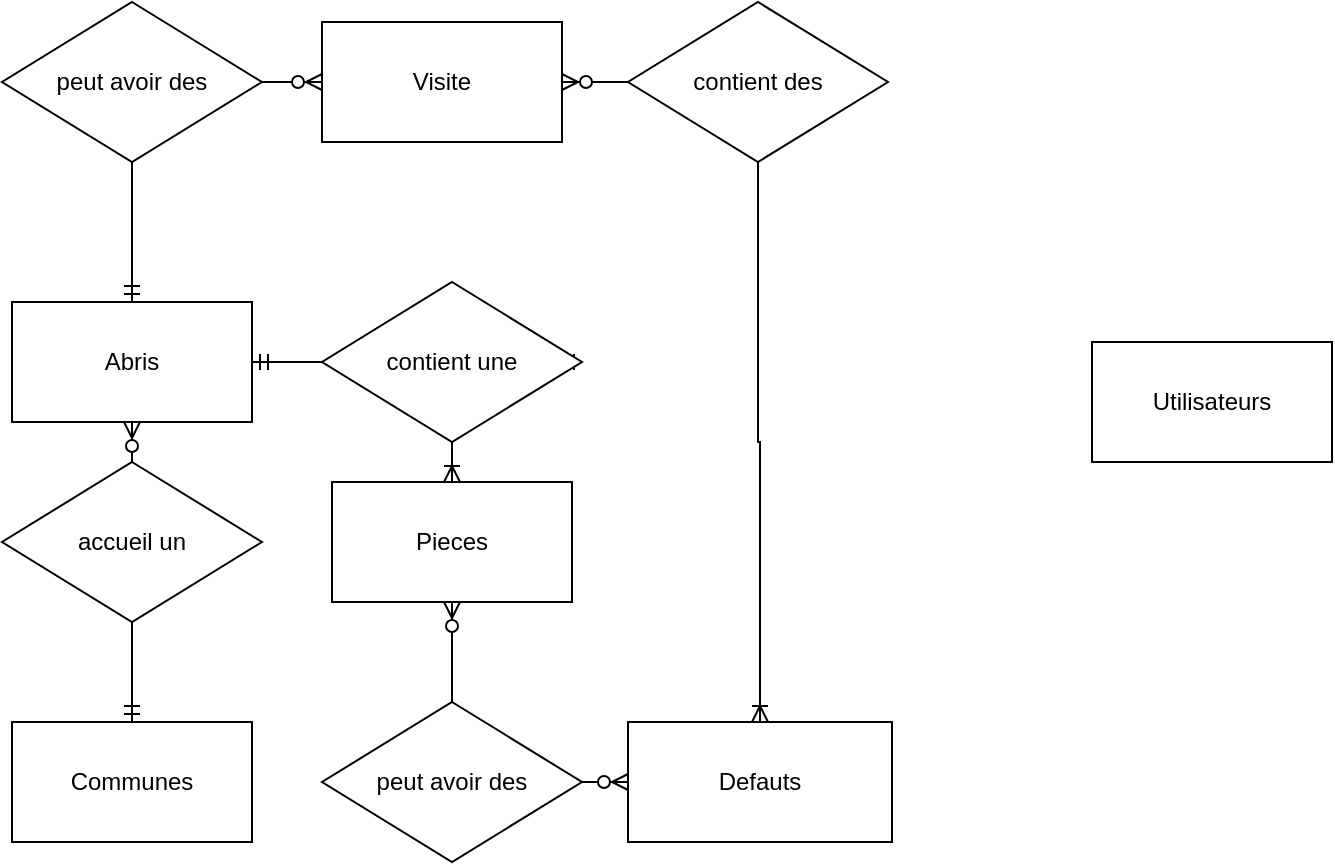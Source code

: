 <mxfile version="14.4.4"><diagram id="nVkCdLygCw8Lr7YY9lBk" name="Page-1"><mxGraphModel dx="920" dy="1576" grid="1" gridSize="10" guides="1" tooltips="1" connect="1" arrows="1" fold="1" page="1" pageScale="1" pageWidth="827" pageHeight="1169" math="0" shadow="0"><root><mxCell id="0"/><mxCell id="1" parent="0"/><mxCell id="STQMzcAUzGWYsJrozu8S-5" style="edgeStyle=orthogonalEdgeStyle;rounded=0;orthogonalLoop=1;jettySize=auto;html=1;exitX=0.5;exitY=1;exitDx=0;exitDy=0;entryX=0.5;entryY=0;entryDx=0;entryDy=0;endArrow=ERmandOne;endFill=0;startArrow=none;startFill=0;" parent="1" source="2C9ZCUMsGMULJamScnNB-2" target="STQMzcAUzGWYsJrozu8S-3" edge="1"><mxGeometry relative="1" as="geometry"/></mxCell><mxCell id="q6GgY4hGad75lCUU3B7U-2" style="edgeStyle=orthogonalEdgeStyle;rounded=0;orthogonalLoop=1;jettySize=auto;html=1;exitX=1;exitY=0.5;exitDx=0;exitDy=0;entryX=0.5;entryY=0;entryDx=0;entryDy=0;endArrow=ERoneToMany;endFill=0;startArrow=ERmandOne;startFill=0;" parent="1" source="2C9ZCUMsGMULJamScnNB-1" target="q6GgY4hGad75lCUU3B7U-1" edge="1"><mxGeometry relative="1" as="geometry"><Array as="points"><mxPoint x="306" y="220"/></Array></mxGeometry></mxCell><mxCell id="STQMzcAUzGWYsJrozu8S-1" value="Abris" style="rounded=0;whiteSpace=wrap;html=1;" parent="1" vertex="1"><mxGeometry x="86" y="190" width="120" height="60" as="geometry"/></mxCell><mxCell id="STQMzcAUzGWYsJrozu8S-2" value="Utilisateurs" style="rounded=0;whiteSpace=wrap;html=1;" parent="1" vertex="1"><mxGeometry x="626" y="210" width="120" height="60" as="geometry"/></mxCell><mxCell id="STQMzcAUzGWYsJrozu8S-3" value="Communes" style="rounded=0;whiteSpace=wrap;html=1;" parent="1" vertex="1"><mxGeometry x="86" y="400" width="120" height="60" as="geometry"/></mxCell><mxCell id="q6GgY4hGad75lCUU3B7U-1" value="Pieces" style="rounded=0;whiteSpace=wrap;html=1;" parent="1" vertex="1"><mxGeometry x="246" y="280" width="120" height="60" as="geometry"/></mxCell><mxCell id="q6GgY4hGad75lCUU3B7U-5" style="edgeStyle=orthogonalEdgeStyle;rounded=0;orthogonalLoop=1;jettySize=auto;html=1;exitX=0;exitY=0.5;exitDx=0;exitDy=0;entryX=0.5;entryY=1;entryDx=0;entryDy=0;startArrow=ERzeroToMany;startFill=1;endArrow=ERzeroToMany;endFill=1;" parent="1" source="q6GgY4hGad75lCUU3B7U-4" target="q6GgY4hGad75lCUU3B7U-1" edge="1"><mxGeometry relative="1" as="geometry"><Array as="points"><mxPoint x="306" y="430"/></Array></mxGeometry></mxCell><mxCell id="q6GgY4hGad75lCUU3B7U-4" value="Defauts" style="rounded=0;whiteSpace=wrap;html=1;" parent="1" vertex="1"><mxGeometry x="394" y="400" width="132" height="60" as="geometry"/></mxCell><mxCell id="2C9ZCUMsGMULJamScnNB-2" value="accueil un" style="rhombus;whiteSpace=wrap;html=1;" parent="1" vertex="1"><mxGeometry x="81" y="270" width="130" height="80" as="geometry"/></mxCell><mxCell id="2C9ZCUMsGMULJamScnNB-4" style="edgeStyle=orthogonalEdgeStyle;rounded=0;orthogonalLoop=1;jettySize=auto;html=1;exitX=0.5;exitY=1;exitDx=0;exitDy=0;entryX=0.5;entryY=0;entryDx=0;entryDy=0;endArrow=none;endFill=0;startArrow=ERzeroToMany;startFill=1;" parent="1" source="STQMzcAUzGWYsJrozu8S-1" target="2C9ZCUMsGMULJamScnNB-2" edge="1"><mxGeometry relative="1" as="geometry"><mxPoint x="146" y="250" as="sourcePoint"/><mxPoint x="146" y="370" as="targetPoint"/></mxGeometry></mxCell><mxCell id="2C9ZCUMsGMULJamScnNB-5" value="peut avoir des" style="rhombus;whiteSpace=wrap;html=1;" parent="1" vertex="1"><mxGeometry x="241" y="390" width="130" height="80" as="geometry"/></mxCell><mxCell id="wLH94L5eV3b4UsankmcF-6" style="edgeStyle=orthogonalEdgeStyle;rounded=0;orthogonalLoop=1;jettySize=auto;html=1;exitX=1;exitY=0.5;exitDx=0;exitDy=0;entryX=0;entryY=0.5;entryDx=0;entryDy=0;endArrow=none;endFill=0;startArrow=ERzeroToMany;startFill=1;" edge="1" parent="1" source="wLH94L5eV3b4UsankmcF-1" target="wLH94L5eV3b4UsankmcF-3"><mxGeometry relative="1" as="geometry"/></mxCell><mxCell id="wLH94L5eV3b4UsankmcF-7" style="edgeStyle=orthogonalEdgeStyle;rounded=0;orthogonalLoop=1;jettySize=auto;html=1;exitX=0;exitY=0.5;exitDx=0;exitDy=0;entryX=1;entryY=0.5;entryDx=0;entryDy=0;startArrow=ERzeroToMany;startFill=1;endArrow=none;endFill=0;" edge="1" parent="1" source="wLH94L5eV3b4UsankmcF-1" target="wLH94L5eV3b4UsankmcF-2"><mxGeometry relative="1" as="geometry"/></mxCell><mxCell id="wLH94L5eV3b4UsankmcF-1" value="Visite" style="rounded=0;whiteSpace=wrap;html=1;" vertex="1" parent="1"><mxGeometry x="241" y="50" width="120" height="60" as="geometry"/></mxCell><mxCell id="wLH94L5eV3b4UsankmcF-8" style="edgeStyle=orthogonalEdgeStyle;rounded=0;orthogonalLoop=1;jettySize=auto;html=1;exitX=0.5;exitY=1;exitDx=0;exitDy=0;entryX=0.5;entryY=0;entryDx=0;entryDy=0;startArrow=none;startFill=0;endArrow=ERmandOne;endFill=0;" edge="1" parent="1" source="wLH94L5eV3b4UsankmcF-2" target="STQMzcAUzGWYsJrozu8S-1"><mxGeometry relative="1" as="geometry"/></mxCell><mxCell id="wLH94L5eV3b4UsankmcF-2" value="peut avoir des" style="rhombus;whiteSpace=wrap;html=1;" vertex="1" parent="1"><mxGeometry x="81" y="40" width="130" height="80" as="geometry"/></mxCell><mxCell id="wLH94L5eV3b4UsankmcF-5" style="edgeStyle=orthogonalEdgeStyle;rounded=0;orthogonalLoop=1;jettySize=auto;html=1;exitX=0.5;exitY=1;exitDx=0;exitDy=0;entryX=0.5;entryY=0;entryDx=0;entryDy=0;endArrow=ERoneToMany;endFill=0;" edge="1" parent="1" source="wLH94L5eV3b4UsankmcF-3" target="q6GgY4hGad75lCUU3B7U-4"><mxGeometry relative="1" as="geometry"/></mxCell><mxCell id="wLH94L5eV3b4UsankmcF-3" value="contient des" style="rhombus;whiteSpace=wrap;html=1;" vertex="1" parent="1"><mxGeometry x="394" y="40" width="130" height="80" as="geometry"/></mxCell><mxCell id="2C9ZCUMsGMULJamScnNB-1" value="contient une" style="rhombus;whiteSpace=wrap;html=1;" parent="1" vertex="1"><mxGeometry x="241" y="180" width="130" height="80" as="geometry"/></mxCell><mxCell id="wLH94L5eV3b4UsankmcF-4" style="edgeStyle=orthogonalEdgeStyle;rounded=0;orthogonalLoop=1;jettySize=auto;html=1;exitX=1;exitY=0.5;exitDx=0;exitDy=0;entryX=0;entryY=0.5;entryDx=0;entryDy=0;endArrow=none;endFill=0;startArrow=ERmandOne;startFill=0;" edge="1" parent="1" source="STQMzcAUzGWYsJrozu8S-1" target="2C9ZCUMsGMULJamScnNB-1"><mxGeometry relative="1" as="geometry"><mxPoint x="206" y="220" as="sourcePoint"/><mxPoint x="306" y="280" as="targetPoint"/></mxGeometry></mxCell></root></mxGraphModel></diagram></mxfile>